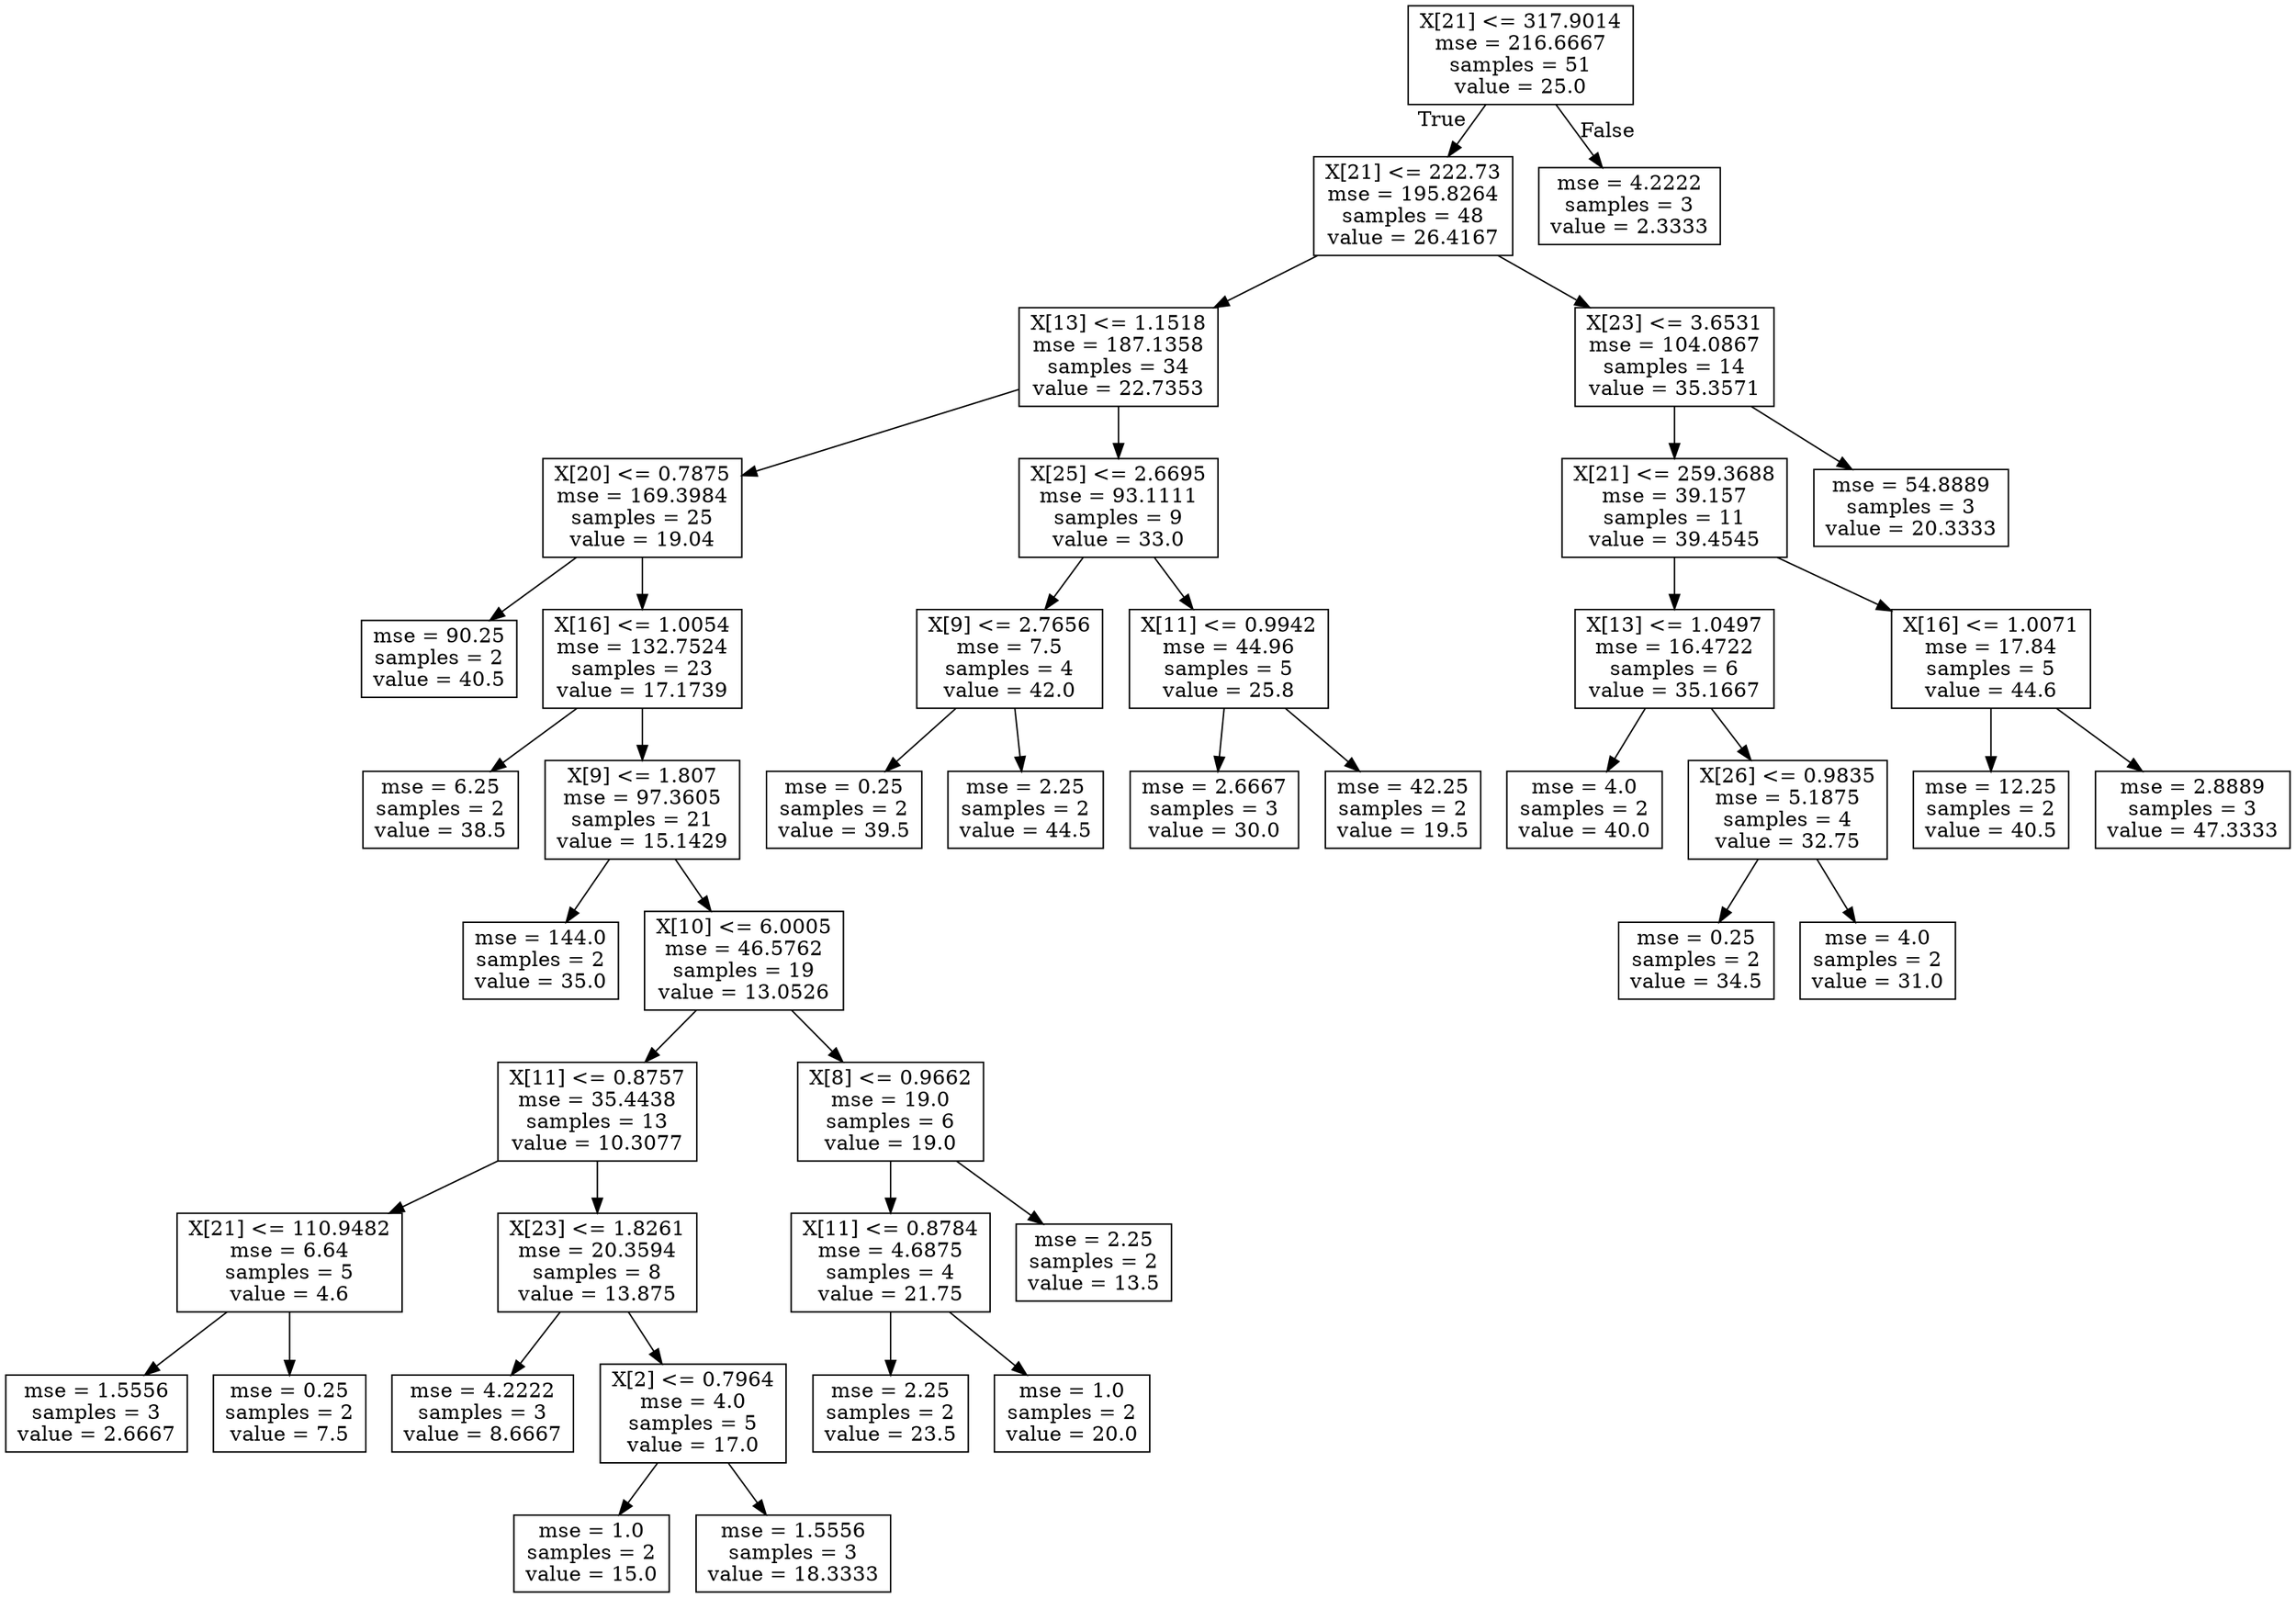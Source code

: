 digraph Tree {
node [shape=box] ;
0 [label="X[21] <= 317.9014\nmse = 216.6667\nsamples = 51\nvalue = 25.0"] ;
1 [label="X[21] <= 222.73\nmse = 195.8264\nsamples = 48\nvalue = 26.4167"] ;
0 -> 1 [labeldistance=2.5, labelangle=45, headlabel="True"] ;
2 [label="X[13] <= 1.1518\nmse = 187.1358\nsamples = 34\nvalue = 22.7353"] ;
1 -> 2 ;
3 [label="X[20] <= 0.7875\nmse = 169.3984\nsamples = 25\nvalue = 19.04"] ;
2 -> 3 ;
4 [label="mse = 90.25\nsamples = 2\nvalue = 40.5"] ;
3 -> 4 ;
5 [label="X[16] <= 1.0054\nmse = 132.7524\nsamples = 23\nvalue = 17.1739"] ;
3 -> 5 ;
6 [label="mse = 6.25\nsamples = 2\nvalue = 38.5"] ;
5 -> 6 ;
7 [label="X[9] <= 1.807\nmse = 97.3605\nsamples = 21\nvalue = 15.1429"] ;
5 -> 7 ;
8 [label="mse = 144.0\nsamples = 2\nvalue = 35.0"] ;
7 -> 8 ;
9 [label="X[10] <= 6.0005\nmse = 46.5762\nsamples = 19\nvalue = 13.0526"] ;
7 -> 9 ;
10 [label="X[11] <= 0.8757\nmse = 35.4438\nsamples = 13\nvalue = 10.3077"] ;
9 -> 10 ;
11 [label="X[21] <= 110.9482\nmse = 6.64\nsamples = 5\nvalue = 4.6"] ;
10 -> 11 ;
12 [label="mse = 1.5556\nsamples = 3\nvalue = 2.6667"] ;
11 -> 12 ;
13 [label="mse = 0.25\nsamples = 2\nvalue = 7.5"] ;
11 -> 13 ;
14 [label="X[23] <= 1.8261\nmse = 20.3594\nsamples = 8\nvalue = 13.875"] ;
10 -> 14 ;
15 [label="mse = 4.2222\nsamples = 3\nvalue = 8.6667"] ;
14 -> 15 ;
16 [label="X[2] <= 0.7964\nmse = 4.0\nsamples = 5\nvalue = 17.0"] ;
14 -> 16 ;
17 [label="mse = 1.0\nsamples = 2\nvalue = 15.0"] ;
16 -> 17 ;
18 [label="mse = 1.5556\nsamples = 3\nvalue = 18.3333"] ;
16 -> 18 ;
19 [label="X[8] <= 0.9662\nmse = 19.0\nsamples = 6\nvalue = 19.0"] ;
9 -> 19 ;
20 [label="X[11] <= 0.8784\nmse = 4.6875\nsamples = 4\nvalue = 21.75"] ;
19 -> 20 ;
21 [label="mse = 2.25\nsamples = 2\nvalue = 23.5"] ;
20 -> 21 ;
22 [label="mse = 1.0\nsamples = 2\nvalue = 20.0"] ;
20 -> 22 ;
23 [label="mse = 2.25\nsamples = 2\nvalue = 13.5"] ;
19 -> 23 ;
24 [label="X[25] <= 2.6695\nmse = 93.1111\nsamples = 9\nvalue = 33.0"] ;
2 -> 24 ;
25 [label="X[9] <= 2.7656\nmse = 7.5\nsamples = 4\nvalue = 42.0"] ;
24 -> 25 ;
26 [label="mse = 0.25\nsamples = 2\nvalue = 39.5"] ;
25 -> 26 ;
27 [label="mse = 2.25\nsamples = 2\nvalue = 44.5"] ;
25 -> 27 ;
28 [label="X[11] <= 0.9942\nmse = 44.96\nsamples = 5\nvalue = 25.8"] ;
24 -> 28 ;
29 [label="mse = 2.6667\nsamples = 3\nvalue = 30.0"] ;
28 -> 29 ;
30 [label="mse = 42.25\nsamples = 2\nvalue = 19.5"] ;
28 -> 30 ;
31 [label="X[23] <= 3.6531\nmse = 104.0867\nsamples = 14\nvalue = 35.3571"] ;
1 -> 31 ;
32 [label="X[21] <= 259.3688\nmse = 39.157\nsamples = 11\nvalue = 39.4545"] ;
31 -> 32 ;
33 [label="X[13] <= 1.0497\nmse = 16.4722\nsamples = 6\nvalue = 35.1667"] ;
32 -> 33 ;
34 [label="mse = 4.0\nsamples = 2\nvalue = 40.0"] ;
33 -> 34 ;
35 [label="X[26] <= 0.9835\nmse = 5.1875\nsamples = 4\nvalue = 32.75"] ;
33 -> 35 ;
36 [label="mse = 0.25\nsamples = 2\nvalue = 34.5"] ;
35 -> 36 ;
37 [label="mse = 4.0\nsamples = 2\nvalue = 31.0"] ;
35 -> 37 ;
38 [label="X[16] <= 1.0071\nmse = 17.84\nsamples = 5\nvalue = 44.6"] ;
32 -> 38 ;
39 [label="mse = 12.25\nsamples = 2\nvalue = 40.5"] ;
38 -> 39 ;
40 [label="mse = 2.8889\nsamples = 3\nvalue = 47.3333"] ;
38 -> 40 ;
41 [label="mse = 54.8889\nsamples = 3\nvalue = 20.3333"] ;
31 -> 41 ;
42 [label="mse = 4.2222\nsamples = 3\nvalue = 2.3333"] ;
0 -> 42 [labeldistance=2.5, labelangle=-45, headlabel="False"] ;
}